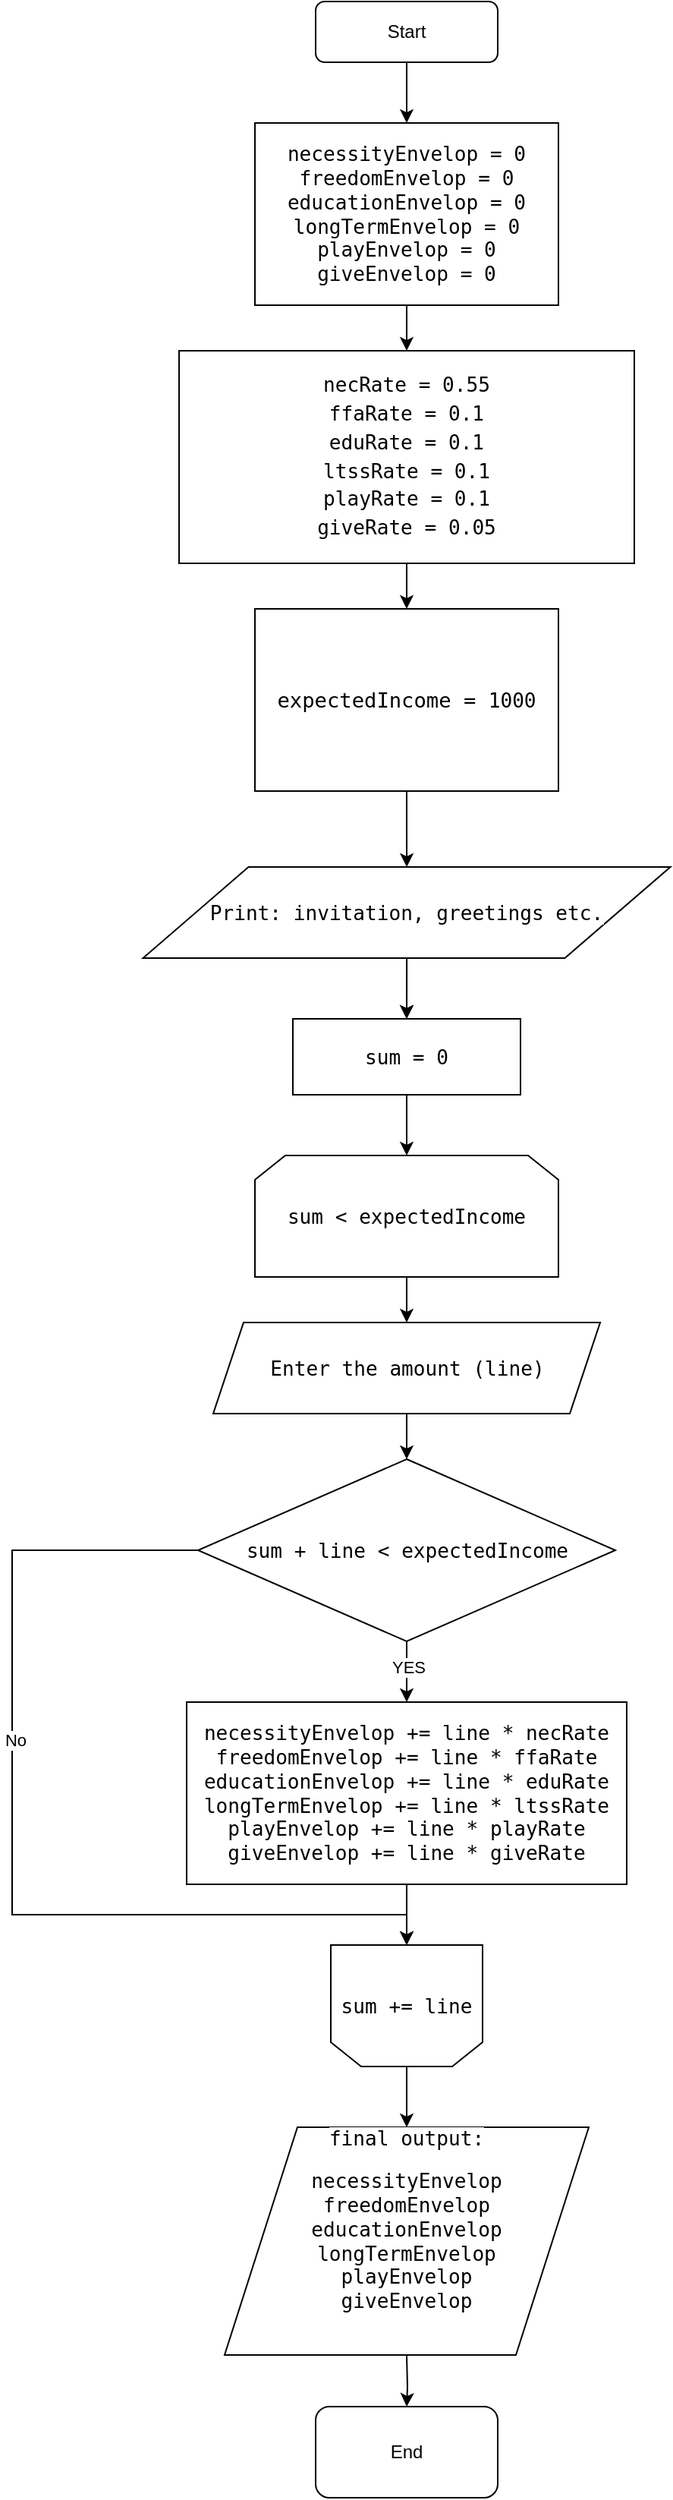 <mxfile version="14.5.10" type="google"><diagram id="C5RBs43oDa-KdzZeNtuy" name="Page-1"><mxGraphModel dx="1298" dy="767" grid="1" gridSize="10" guides="1" tooltips="1" connect="1" arrows="1" fold="1" page="1" pageScale="1" pageWidth="827" pageHeight="1169" math="0" shadow="0"><root><mxCell id="WIyWlLk6GJQsqaUBKTNV-0"/><mxCell id="WIyWlLk6GJQsqaUBKTNV-1" parent="WIyWlLk6GJQsqaUBKTNV-0"/><mxCell id="_rrTXOwKAGUXye36Q5bj-1" style="edgeStyle=orthogonalEdgeStyle;rounded=0;orthogonalLoop=1;jettySize=auto;html=1;entryX=0.5;entryY=0;entryDx=0;entryDy=0;" parent="WIyWlLk6GJQsqaUBKTNV-1" source="WIyWlLk6GJQsqaUBKTNV-3" edge="1"><mxGeometry relative="1" as="geometry"><mxPoint x="430" y="160" as="targetPoint"/></mxGeometry></mxCell><mxCell id="WIyWlLk6GJQsqaUBKTNV-3" value="Start" style="rounded=1;whiteSpace=wrap;html=1;fontSize=12;glass=0;strokeWidth=1;shadow=0;" parent="WIyWlLk6GJQsqaUBKTNV-1" vertex="1"><mxGeometry x="370" y="80" width="120" height="40" as="geometry"/></mxCell><mxCell id="_rrTXOwKAGUXye36Q5bj-6" style="edgeStyle=orthogonalEdgeStyle;rounded=0;orthogonalLoop=1;jettySize=auto;html=1;entryX=0.5;entryY=0;entryDx=0;entryDy=0;" parent="WIyWlLk6GJQsqaUBKTNV-1" target="_rrTXOwKAGUXye36Q5bj-4" edge="1"><mxGeometry relative="1" as="geometry"><mxPoint x="430" y="280" as="sourcePoint"/></mxGeometry></mxCell><mxCell id="_rrTXOwKAGUXye36Q5bj-10" value="" style="edgeStyle=orthogonalEdgeStyle;rounded=0;orthogonalLoop=1;jettySize=auto;html=1;" parent="WIyWlLk6GJQsqaUBKTNV-1" source="_rrTXOwKAGUXye36Q5bj-4" target="_rrTXOwKAGUXye36Q5bj-7" edge="1"><mxGeometry relative="1" as="geometry"/></mxCell><mxCell id="_rrTXOwKAGUXye36Q5bj-4" value="&lt;pre style=&quot;box-sizing: border-box ; font-size: 13.6px ; margin-top: 0px ; margin-bottom: 0px ; overflow-wrap: normal ; padding: 16px ; overflow: auto ; line-height: 1.45 ; border-radius: 6px ; word-break: normal&quot;&gt;&lt;pre style=&quot;font-family: &amp;#34;jetbrains mono&amp;#34; , monospace ; font-size: 9.8pt&quot;&gt;&lt;span style=&quot;background-color: rgb(255 , 255 , 255)&quot;&gt;necRate = 0.55&lt;br&gt;ffaRate = 0.1&lt;br&gt;eduRate = 0.1&lt;br&gt;ltssRate = 0.1&lt;br&gt;playRate = 0.1&lt;br&gt;giveRate = 0.05&lt;/span&gt;&lt;/pre&gt;&lt;/pre&gt;" style="perimeter=parallelogramPerimeter;whiteSpace=wrap;html=1;fixedSize=1;align=center;shadow=0;rounded=0;sketch=0;" parent="WIyWlLk6GJQsqaUBKTNV-1" vertex="1"><mxGeometry x="280" y="310" width="300" height="140" as="geometry"/></mxCell><mxCell id="_rrTXOwKAGUXye36Q5bj-29" value="" style="edgeStyle=orthogonalEdgeStyle;rounded=0;orthogonalLoop=1;jettySize=auto;html=1;fontColor=#FFFFFF;" parent="WIyWlLk6GJQsqaUBKTNV-1" source="_rrTXOwKAGUXye36Q5bj-7" target="_rrTXOwKAGUXye36Q5bj-16" edge="1"><mxGeometry relative="1" as="geometry"/></mxCell><mxCell id="_rrTXOwKAGUXye36Q5bj-7" value="&lt;pre style=&quot;box-sizing: border-box ; font-size: 13.6px ; margin-top: 0px ; margin-bottom: 0px ; overflow-wrap: normal ; padding: 16px ; overflow: auto ; line-height: 1.45 ; border-radius: 6px ; word-break: normal&quot;&gt;&lt;span class=&quot;pl-c&quot; style=&quot;box-sizing: border-box&quot;&gt;&lt;br&gt;expectedIncome = &lt;span style=&quot;font-family: &amp;#34;jetbrains mono&amp;#34; , monospace ; font-size: 9.8pt ; white-space: normal&quot;&gt;1000&lt;/span&gt;&lt;br&gt;&lt;font color=&quot;#24292e&quot;&gt;&lt;br&gt;&lt;/font&gt;&lt;/span&gt;&lt;/pre&gt;" style="perimeter=parallelogramPerimeter;whiteSpace=wrap;html=1;fixedSize=1;align=center;" parent="WIyWlLk6GJQsqaUBKTNV-1" vertex="1"><mxGeometry x="330" y="480" width="200" height="120" as="geometry"/></mxCell><mxCell id="_rrTXOwKAGUXye36Q5bj-20" value="" style="edgeStyle=orthogonalEdgeStyle;rounded=0;orthogonalLoop=1;jettySize=auto;html=1;" parent="WIyWlLk6GJQsqaUBKTNV-1" source="_rrTXOwKAGUXye36Q5bj-11" target="_rrTXOwKAGUXye36Q5bj-19" edge="1"><mxGeometry relative="1" as="geometry"/></mxCell><mxCell id="_rrTXOwKAGUXye36Q5bj-11" value="&lt;pre style=&quot;box-sizing: border-box ; font-size: 13.6px ; margin-top: 0px ; margin-bottom: 0px ; overflow-wrap: normal ; padding: 16px ; overflow: auto ; line-height: 1.45 ; border-radius: 6px ; word-break: normal&quot;&gt;&lt;span style=&quot;font-family: &amp;#34;jetbrains mono&amp;#34; , monospace ; font-size: 9.8pt ; background-color: rgb(255 , 255 , 255) ; white-space: normal&quot;&gt;sum = 0&lt;/span&gt;&lt;br&gt;&lt;/pre&gt;" style="perimeter=parallelogramPerimeter;whiteSpace=wrap;html=1;fixedSize=1;" parent="WIyWlLk6GJQsqaUBKTNV-1" vertex="1"><mxGeometry x="355" y="750" width="150" height="50" as="geometry"/></mxCell><mxCell id="_rrTXOwKAGUXye36Q5bj-15" style="edgeStyle=orthogonalEdgeStyle;rounded=0;orthogonalLoop=1;jettySize=auto;html=1;exitX=0.5;exitY=1;exitDx=0;exitDy=0;entryX=0.5;entryY=0;entryDx=0;entryDy=0;" parent="WIyWlLk6GJQsqaUBKTNV-1" target="_rrTXOwKAGUXye36Q5bj-11" edge="1"><mxGeometry relative="1" as="geometry"><mxPoint x="430" y="720" as="sourcePoint"/></mxGeometry></mxCell><mxCell id="_rrTXOwKAGUXye36Q5bj-28" value="" style="edgeStyle=orthogonalEdgeStyle;rounded=0;orthogonalLoop=1;jettySize=auto;html=1;fontColor=#FFFFFF;" parent="WIyWlLk6GJQsqaUBKTNV-1" source="_rrTXOwKAGUXye36Q5bj-16" target="_rrTXOwKAGUXye36Q5bj-11" edge="1"><mxGeometry relative="1" as="geometry"/></mxCell><mxCell id="_rrTXOwKAGUXye36Q5bj-16" value="&lt;pre&gt;&lt;font face=&quot;jetbrains mono, monospace&quot;&gt;&lt;span style=&quot;font-size: 13.067px ; background-color: rgb(255 , 255 , 255)&quot;&gt;Print: invitation, greetings etc.&lt;/span&gt;&lt;font color=&quot;#a9b7c6&quot; style=&quot;background-color: rgb(43 , 43 , 43)&quot;&gt;&lt;span style=&quot;font-size: 9.8pt&quot;&gt;&lt;br&gt;&lt;/span&gt;&lt;/font&gt;&lt;/font&gt;&lt;/pre&gt;" style="shape=parallelogram;rounded=0;whiteSpace=wrap;html=1;" parent="WIyWlLk6GJQsqaUBKTNV-1" vertex="1"><mxGeometry x="256.25" y="650" width="347.5" height="60" as="geometry"/></mxCell><mxCell id="_rrTXOwKAGUXye36Q5bj-22" value="" style="edgeStyle=orthogonalEdgeStyle;rounded=0;orthogonalLoop=1;jettySize=auto;html=1;fontColor=#FFFFFF;" parent="WIyWlLk6GJQsqaUBKTNV-1" source="_rrTXOwKAGUXye36Q5bj-19" edge="1"><mxGeometry relative="1" as="geometry"><mxPoint x="430" y="950" as="targetPoint"/></mxGeometry></mxCell><mxCell id="_rrTXOwKAGUXye36Q5bj-19" value="&lt;pre style=&quot;font-family: &amp;#34;jetbrains mono&amp;#34; , monospace ; font-size: 9.8pt&quot;&gt;&lt;pre style=&quot;font-family: &amp;#34;jetbrains mono&amp;#34; , monospace ; font-size: 9.8pt&quot;&gt;&lt;font color=&quot;#000000&quot; style=&quot;background-color: rgb(255 , 255 , 255)&quot;&gt;sum &amp;lt; expectedIncome&lt;/font&gt;&lt;/pre&gt;&lt;/pre&gt;" style="shape=loopLimit;whiteSpace=wrap;html=1;fontColor=#FFFFFF;" parent="WIyWlLk6GJQsqaUBKTNV-1" vertex="1"><mxGeometry x="330" y="840" width="200" height="80" as="geometry"/></mxCell><mxCell id="_rrTXOwKAGUXye36Q5bj-26" value="" style="edgeStyle=orthogonalEdgeStyle;rounded=0;orthogonalLoop=1;jettySize=auto;html=1;fontColor=#FFFFFF;" parent="WIyWlLk6GJQsqaUBKTNV-1" source="_rrTXOwKAGUXye36Q5bj-24" target="_rrTXOwKAGUXye36Q5bj-25" edge="1"><mxGeometry relative="1" as="geometry"/></mxCell><mxCell id="_rrTXOwKAGUXye36Q5bj-24" value="&lt;pre style=&quot;font-family: &amp;#34;jetbrains mono&amp;#34; , monospace ; font-size: 9.8pt&quot;&gt;&lt;font color=&quot;#000000&quot; style=&quot;background-color: rgb(255 , 255 , 255)&quot;&gt;Enter the amount (line)&lt;/font&gt;&lt;/pre&gt;" style="shape=parallelogram;perimeter=parallelogramPerimeter;whiteSpace=wrap;html=1;fixedSize=1;fontColor=#FFFFFF;strokeColor=#000000;" parent="WIyWlLk6GJQsqaUBKTNV-1" vertex="1"><mxGeometry x="302.5" y="950" width="255" height="60" as="geometry"/></mxCell><mxCell id="_rrTXOwKAGUXye36Q5bj-31" value="" style="edgeStyle=orthogonalEdgeStyle;rounded=0;orthogonalLoop=1;jettySize=auto;html=1;fontColor=#FFFFFF;" parent="WIyWlLk6GJQsqaUBKTNV-1" source="_rrTXOwKAGUXye36Q5bj-25" target="_rrTXOwKAGUXye36Q5bj-30" edge="1"><mxGeometry relative="1" as="geometry"/></mxCell><mxCell id="_rrTXOwKAGUXye36Q5bj-32" value="YES" style="edgeLabel;html=1;align=center;verticalAlign=middle;resizable=0;points=[];" parent="_rrTXOwKAGUXye36Q5bj-31" vertex="1" connectable="0"><mxGeometry x="-0.15" y="1" relative="1" as="geometry"><mxPoint as="offset"/></mxGeometry></mxCell><mxCell id="_rrTXOwKAGUXye36Q5bj-43" style="edgeStyle=orthogonalEdgeStyle;rounded=0;orthogonalLoop=1;jettySize=auto;html=1;exitX=0;exitY=0.5;exitDx=0;exitDy=0;entryX=0.5;entryY=1;entryDx=0;entryDy=0;fontColor=#000000;" parent="WIyWlLk6GJQsqaUBKTNV-1" source="_rrTXOwKAGUXye36Q5bj-25" target="_rrTXOwKAGUXye36Q5bj-33" edge="1"><mxGeometry relative="1" as="geometry"><Array as="points"><mxPoint x="170" y="1100"/><mxPoint x="170" y="1340"/><mxPoint x="430" y="1340"/></Array></mxGeometry></mxCell><mxCell id="_rrTXOwKAGUXye36Q5bj-44" value="No" style="edgeLabel;html=1;align=center;verticalAlign=middle;resizable=0;points=[];fontColor=#000000;" parent="_rrTXOwKAGUXye36Q5bj-43" vertex="1" connectable="0"><mxGeometry x="-0.233" y="2" relative="1" as="geometry"><mxPoint y="1" as="offset"/></mxGeometry></mxCell><mxCell id="_rrTXOwKAGUXye36Q5bj-25" value="&lt;pre style=&quot;font-family: &amp;#34;jetbrains mono&amp;#34; , monospace ; font-size: 9.8pt&quot;&gt;&lt;span style=&quot;background-color: rgb(255 , 255 , 255)&quot;&gt;&lt;font color=&quot;#000000&quot;&gt;sum + line &amp;lt; expectedIncome&lt;/font&gt;&lt;/span&gt;&lt;/pre&gt;" style="rhombus;whiteSpace=wrap;html=1;fontColor=#FFFFFF;" parent="WIyWlLk6GJQsqaUBKTNV-1" vertex="1"><mxGeometry x="292.5" y="1040" width="275" height="120" as="geometry"/></mxCell><mxCell id="_rrTXOwKAGUXye36Q5bj-42" style="edgeStyle=orthogonalEdgeStyle;rounded=0;orthogonalLoop=1;jettySize=auto;html=1;exitX=0.5;exitY=1;exitDx=0;exitDy=0;entryX=0.5;entryY=1;entryDx=0;entryDy=0;fontColor=#000000;" parent="WIyWlLk6GJQsqaUBKTNV-1" source="_rrTXOwKAGUXye36Q5bj-30" target="_rrTXOwKAGUXye36Q5bj-33" edge="1"><mxGeometry relative="1" as="geometry"/></mxCell><mxCell id="_rrTXOwKAGUXye36Q5bj-30" value="&lt;pre style=&quot;font-family: &amp;#34;jetbrains mono&amp;#34; , monospace ; font-size: 9.8pt&quot;&gt;&lt;font color=&quot;#000000&quot; style=&quot;background-color: rgb(255 , 255 , 255)&quot;&gt;necessityEnvelop += line * necRate&lt;br&gt;freedomEnvelop += line * ffaRate&lt;br&gt;educationEnvelop += line * eduRate&lt;br&gt;longTermEnvelop += line * ltssRate&lt;br&gt;playEnvelop += line * playRate&lt;br&gt;giveEnvelop += line * giveRate&lt;/font&gt;&lt;/pre&gt;" style="rounded=0;whiteSpace=wrap;html=1;fontColor=#FFFFFF;strokeColor=#000000;" parent="WIyWlLk6GJQsqaUBKTNV-1" vertex="1"><mxGeometry x="285" y="1200" width="290" height="120" as="geometry"/></mxCell><mxCell id="_rrTXOwKAGUXye36Q5bj-38" style="edgeStyle=orthogonalEdgeStyle;rounded=0;orthogonalLoop=1;jettySize=auto;html=1;entryX=0.5;entryY=0;entryDx=0;entryDy=0;fontColor=#000000;" parent="WIyWlLk6GJQsqaUBKTNV-1" source="_rrTXOwKAGUXye36Q5bj-33" edge="1"><mxGeometry relative="1" as="geometry"><mxPoint x="430" y="1480" as="targetPoint"/></mxGeometry></mxCell><mxCell id="_rrTXOwKAGUXye36Q5bj-33" value="&lt;pre style=&quot;font-family: &amp;#34;jetbrains mono&amp;#34; , monospace ; font-size: 9.8pt&quot;&gt;&lt;span style=&quot;background-color: rgb(255 , 255 , 255)&quot;&gt;sum += line&lt;/span&gt;&lt;/pre&gt;" style="shape=loopLimit;whiteSpace=wrap;html=1;fontColor=#000000;strokeColor=#000000;rotation=0;verticalAlign=middle;direction=west;flipH=0;flipV=0;" parent="WIyWlLk6GJQsqaUBKTNV-1" vertex="1"><mxGeometry x="380" y="1360" width="100" height="80" as="geometry"/></mxCell><mxCell id="_rrTXOwKAGUXye36Q5bj-35" value="End" style="rounded=1;whiteSpace=wrap;html=1;fontColor=#000000;strokeColor=#000000;" parent="WIyWlLk6GJQsqaUBKTNV-1" vertex="1"><mxGeometry x="370" y="1664" width="120" height="60" as="geometry"/></mxCell><mxCell id="_rrTXOwKAGUXye36Q5bj-39" value="" style="edgeStyle=orthogonalEdgeStyle;rounded=0;orthogonalLoop=1;jettySize=auto;html=1;fontColor=#000000;" parent="WIyWlLk6GJQsqaUBKTNV-1" target="_rrTXOwKAGUXye36Q5bj-35" edge="1"><mxGeometry relative="1" as="geometry"><mxPoint x="430" y="1630" as="sourcePoint"/></mxGeometry></mxCell><mxCell id="_rrTXOwKAGUXye36Q5bj-40" value="&lt;pre style=&quot;font-family: &amp;#34;jetbrains mono&amp;#34; , monospace ; font-size: 9.8pt&quot;&gt;&lt;span style=&quot;background-color: rgb(43 , 43 , 43)&quot;&gt;&lt;span style=&quot;background-color: rgb(255 , 255 , 255)&quot;&gt;final output:&lt;br&gt;&lt;/span&gt;&lt;pre style=&quot;font-family: &amp;#34;jetbrains mono&amp;#34; , monospace ; font-size: 9.8pt&quot;&gt;&lt;font style=&quot;background-color: rgb(255 , 255 , 255)&quot;&gt;necessityEnvelop&lt;br&gt;freedomEnvelop&lt;br&gt;educationEnvelop&lt;br&gt;longTermEnvelop&lt;br&gt;playEnvelop&lt;br&gt;giveEnvelop&lt;/font&gt;&lt;/pre&gt;&lt;br&gt;&lt;/span&gt;&lt;/pre&gt;" style="shape=parallelogram;rounded=0;whiteSpace=wrap;html=1;fontColor=#000000;strokeColor=#000000;" parent="WIyWlLk6GJQsqaUBKTNV-1" vertex="1"><mxGeometry x="310" y="1480" width="240" height="150" as="geometry"/></mxCell><mxCell id="_rrTXOwKAGUXye36Q5bj-45" value="&lt;pre style=&quot;font-family: &amp;#34;jetbrains mono&amp;#34; , monospace ; font-size: 9.8pt&quot;&gt;&lt;span style=&quot;background-color: rgb(255 , 255 , 255)&quot;&gt;necessityEnvelop = 0&lt;br&gt;freedomEnvelop = 0&lt;br&gt;educationEnvelop = 0&lt;br&gt;longTermEnvelop = 0&lt;br&gt;playEnvelop = 0&lt;br&gt;giveEnvelop = 0&lt;/span&gt;&lt;/pre&gt;" style="rounded=0;whiteSpace=wrap;html=1;fontColor=#000000;strokeColor=#000000;" parent="WIyWlLk6GJQsqaUBKTNV-1" vertex="1"><mxGeometry x="330" y="160" width="200" height="120" as="geometry"/></mxCell></root></mxGraphModel></diagram></mxfile>